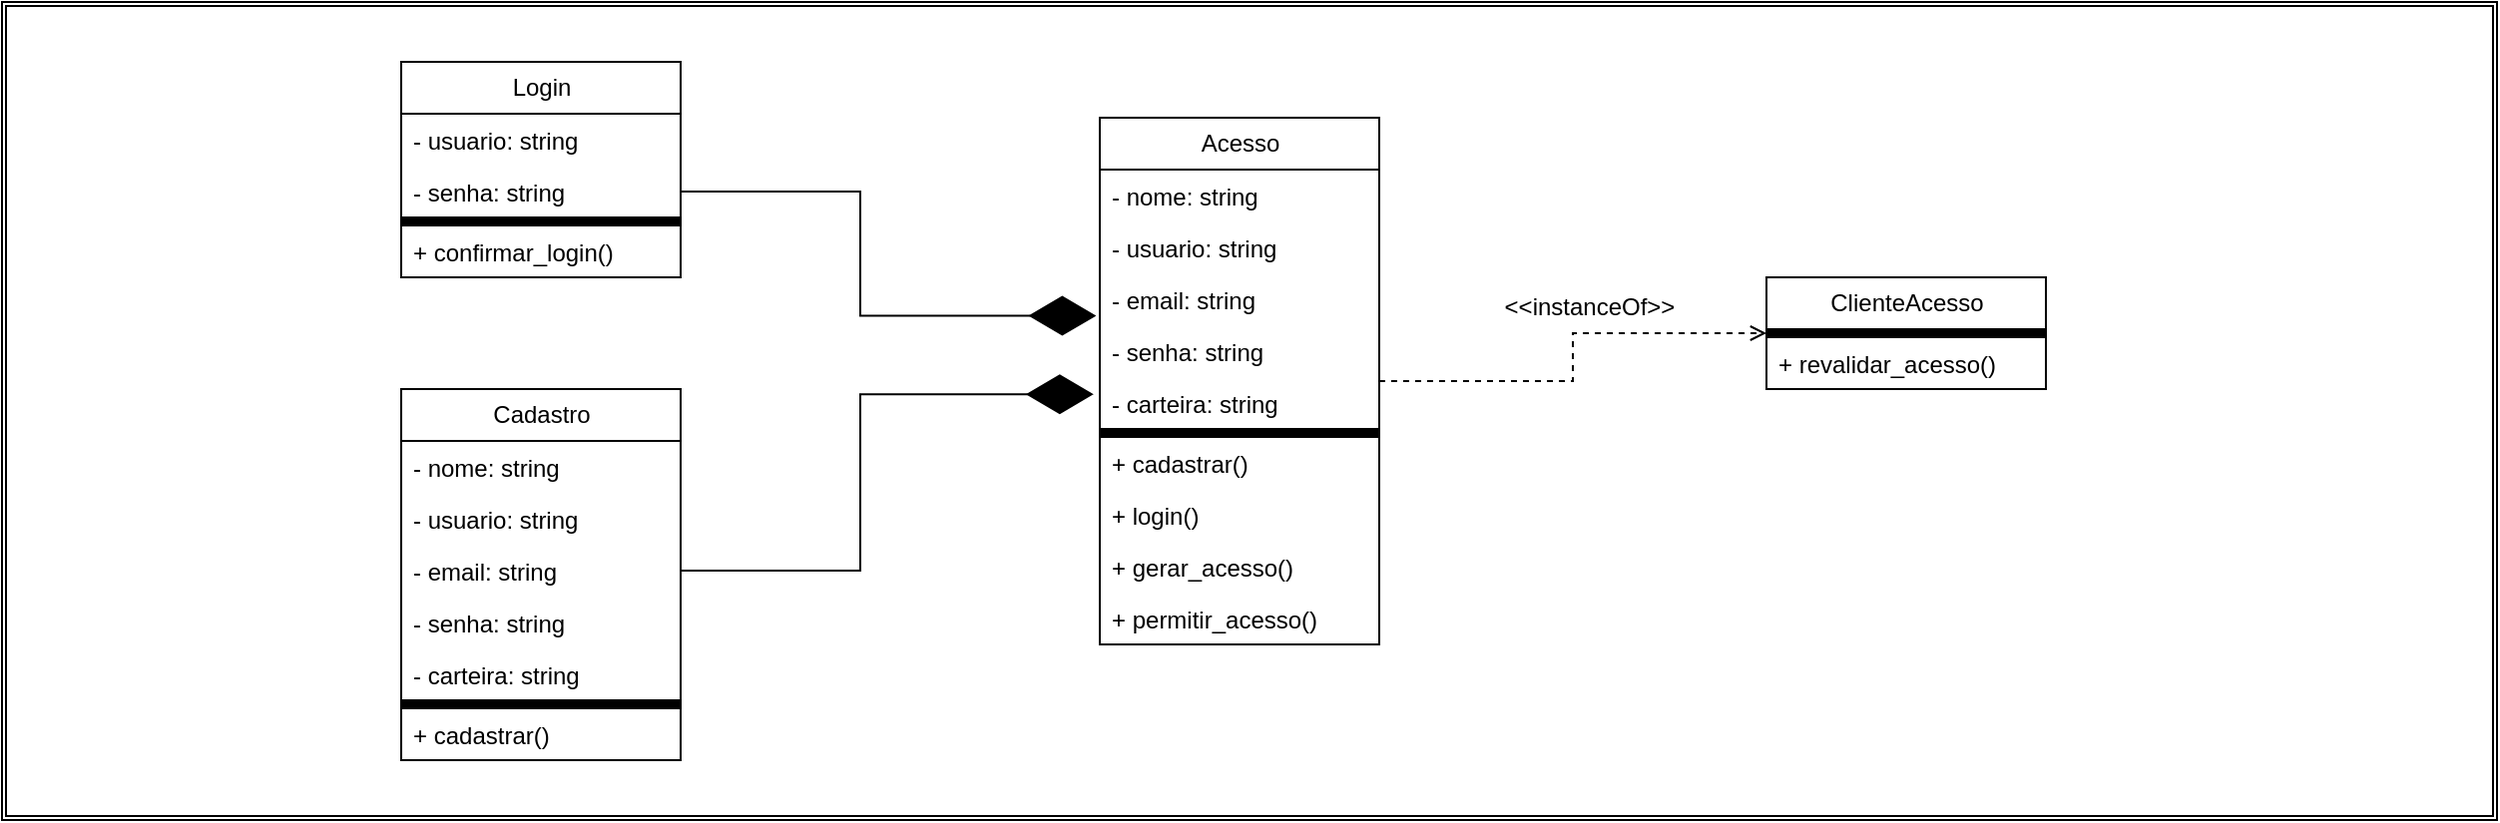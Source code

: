 <mxfile version="24.7.16">
  <diagram name="Página-1" id="YwYs4rhIm6MNsSESk0hL">
    <mxGraphModel dx="1687" dy="920" grid="1" gridSize="10" guides="1" tooltips="1" connect="1" arrows="1" fold="1" page="1" pageScale="1" pageWidth="6000" pageHeight="6000" math="0" shadow="0">
      <root>
        <mxCell id="0" />
        <mxCell id="1" parent="0" />
        <mxCell id="i-HOEOAXUNgDKbh-wKTa-481" value="" style="shape=ext;double=1;rounded=0;whiteSpace=wrap;html=1;" vertex="1" parent="1">
          <mxGeometry x="330" y="210" width="1250" height="410" as="geometry" />
        </mxCell>
        <mxCell id="i-HOEOAXUNgDKbh-wKTa-33" style="edgeStyle=orthogonalEdgeStyle;rounded=0;orthogonalLoop=1;jettySize=auto;html=1;entryX=0;entryY=0.5;entryDx=0;entryDy=0;dashed=1;endArrow=open;endFill=0;" edge="1" parent="1" source="i-HOEOAXUNgDKbh-wKTa-1" target="i-HOEOAXUNgDKbh-wKTa-22">
          <mxGeometry relative="1" as="geometry" />
        </mxCell>
        <mxCell id="i-HOEOAXUNgDKbh-wKTa-1" value="Acesso" style="swimlane;fontStyle=0;childLayout=stackLayout;horizontal=1;startSize=26;fillColor=none;horizontalStack=0;resizeParent=1;resizeParentMax=0;resizeLast=0;collapsible=1;marginBottom=0;html=1;strokeColor=default;swimlaneLine=1;" vertex="1" parent="1">
          <mxGeometry x="880" y="268" width="140" height="264" as="geometry" />
        </mxCell>
        <mxCell id="i-HOEOAXUNgDKbh-wKTa-2" value="- nome: string" style="text;strokeColor=none;fillColor=none;align=left;verticalAlign=top;spacingLeft=4;spacingRight=4;overflow=hidden;rotatable=0;points=[[0,0.5],[1,0.5]];portConstraint=eastwest;whiteSpace=wrap;html=1;" vertex="1" parent="i-HOEOAXUNgDKbh-wKTa-1">
          <mxGeometry y="26" width="140" height="26" as="geometry" />
        </mxCell>
        <mxCell id="i-HOEOAXUNgDKbh-wKTa-3" value="- usuario: string" style="text;strokeColor=none;fillColor=none;align=left;verticalAlign=top;spacingLeft=4;spacingRight=4;overflow=hidden;rotatable=0;points=[[0,0.5],[1,0.5]];portConstraint=eastwest;whiteSpace=wrap;html=1;" vertex="1" parent="i-HOEOAXUNgDKbh-wKTa-1">
          <mxGeometry y="52" width="140" height="26" as="geometry" />
        </mxCell>
        <mxCell id="i-HOEOAXUNgDKbh-wKTa-4" value="&lt;div&gt;- email: string&lt;/div&gt;" style="text;strokeColor=none;fillColor=none;align=left;verticalAlign=top;spacingLeft=4;spacingRight=4;overflow=hidden;rotatable=0;points=[[0,0.5],[1,0.5]];portConstraint=eastwest;whiteSpace=wrap;html=1;" vertex="1" parent="i-HOEOAXUNgDKbh-wKTa-1">
          <mxGeometry y="78" width="140" height="26" as="geometry" />
        </mxCell>
        <mxCell id="i-HOEOAXUNgDKbh-wKTa-10" value="&lt;div&gt;- senha: string&lt;/div&gt;" style="text;strokeColor=none;fillColor=none;align=left;verticalAlign=top;spacingLeft=4;spacingRight=4;overflow=hidden;rotatable=0;points=[[0,0.5],[1,0.5]];portConstraint=eastwest;whiteSpace=wrap;html=1;" vertex="1" parent="i-HOEOAXUNgDKbh-wKTa-1">
          <mxGeometry y="104" width="140" height="26" as="geometry" />
        </mxCell>
        <mxCell id="i-HOEOAXUNgDKbh-wKTa-9" value="- carteira: string" style="text;strokeColor=none;fillColor=none;align=left;verticalAlign=top;spacingLeft=4;spacingRight=4;overflow=hidden;rotatable=0;points=[[0,0.5],[1,0.5]];portConstraint=eastwest;whiteSpace=wrap;html=1;rounded=0;glass=0;shadow=0;perimeterSpacing=0;container=0;flipH=0;flipV=1;" vertex="1" parent="i-HOEOAXUNgDKbh-wKTa-1">
          <mxGeometry y="130" width="140" height="26" as="geometry" />
        </mxCell>
        <mxCell id="i-HOEOAXUNgDKbh-wKTa-14" style="text;strokeColor=default;fillColor=#000000;align=left;verticalAlign=top;spacingLeft=4;spacingRight=4;overflow=hidden;rotatable=0;points=[[0,0.5],[1,0.5]];portConstraint=eastwest;whiteSpace=wrap;html=1;shadow=0;rounded=0;glass=0;fillStyle=solid;gradientColor=default;gradientDirection=radial;" vertex="1" parent="i-HOEOAXUNgDKbh-wKTa-1">
          <mxGeometry y="156" width="140" height="4" as="geometry" />
        </mxCell>
        <mxCell id="i-HOEOAXUNgDKbh-wKTa-13" value="+ cadastrar()" style="text;strokeColor=none;fillColor=none;align=left;verticalAlign=top;spacingLeft=4;spacingRight=4;overflow=hidden;rotatable=0;points=[[0,0.5],[1,0.5]];portConstraint=eastwest;whiteSpace=wrap;html=1;" vertex="1" parent="i-HOEOAXUNgDKbh-wKTa-1">
          <mxGeometry y="160" width="140" height="26" as="geometry" />
        </mxCell>
        <mxCell id="i-HOEOAXUNgDKbh-wKTa-18" value="+ login()" style="text;strokeColor=none;fillColor=none;align=left;verticalAlign=top;spacingLeft=4;spacingRight=4;overflow=hidden;rotatable=0;points=[[0,0.5],[1,0.5]];portConstraint=eastwest;whiteSpace=wrap;html=1;" vertex="1" parent="i-HOEOAXUNgDKbh-wKTa-1">
          <mxGeometry y="186" width="140" height="26" as="geometry" />
        </mxCell>
        <mxCell id="i-HOEOAXUNgDKbh-wKTa-20" value="+ gerar_acesso()" style="text;strokeColor=none;fillColor=none;align=left;verticalAlign=top;spacingLeft=4;spacingRight=4;overflow=hidden;rotatable=0;points=[[0,0.5],[1,0.5]];portConstraint=eastwest;whiteSpace=wrap;html=1;" vertex="1" parent="i-HOEOAXUNgDKbh-wKTa-1">
          <mxGeometry y="212" width="140" height="26" as="geometry" />
        </mxCell>
        <mxCell id="i-HOEOAXUNgDKbh-wKTa-21" value="+ permitir_acesso()" style="text;strokeColor=none;fillColor=none;align=left;verticalAlign=top;spacingLeft=4;spacingRight=4;overflow=hidden;rotatable=0;points=[[0,0.5],[1,0.5]];portConstraint=eastwest;whiteSpace=wrap;html=1;" vertex="1" parent="i-HOEOAXUNgDKbh-wKTa-1">
          <mxGeometry y="238" width="140" height="26" as="geometry" />
        </mxCell>
        <mxCell id="i-HOEOAXUNgDKbh-wKTa-22" value="ClienteAcesso" style="swimlane;fontStyle=0;childLayout=stackLayout;horizontal=1;startSize=26;fillColor=none;horizontalStack=0;resizeParent=1;resizeParentMax=0;resizeLast=0;collapsible=1;marginBottom=0;html=1;strokeColor=default;swimlaneLine=1;" vertex="1" parent="1">
          <mxGeometry x="1214" y="348" width="140" height="56" as="geometry" />
        </mxCell>
        <mxCell id="i-HOEOAXUNgDKbh-wKTa-28" style="text;strokeColor=default;fillColor=#000000;align=left;verticalAlign=top;spacingLeft=4;spacingRight=4;overflow=hidden;rotatable=0;points=[[0,0.5],[1,0.5]];portConstraint=eastwest;whiteSpace=wrap;html=1;shadow=0;rounded=0;glass=0;fillStyle=solid;gradientColor=default;gradientDirection=radial;" vertex="1" parent="i-HOEOAXUNgDKbh-wKTa-22">
          <mxGeometry y="26" width="140" height="4" as="geometry" />
        </mxCell>
        <mxCell id="i-HOEOAXUNgDKbh-wKTa-32" value="+ revalidar_acesso()" style="text;strokeColor=none;fillColor=none;align=left;verticalAlign=top;spacingLeft=4;spacingRight=4;overflow=hidden;rotatable=0;points=[[0,0.5],[1,0.5]];portConstraint=eastwest;whiteSpace=wrap;html=1;" vertex="1" parent="i-HOEOAXUNgDKbh-wKTa-22">
          <mxGeometry y="30" width="140" height="26" as="geometry" />
        </mxCell>
        <mxCell id="i-HOEOAXUNgDKbh-wKTa-34" value="&amp;lt;&amp;lt;instanceOf&amp;gt;&amp;gt;" style="text;html=1;align=center;verticalAlign=middle;resizable=0;points=[];autosize=1;strokeColor=none;fillColor=none;" vertex="1" parent="1">
          <mxGeometry x="1070" y="348" width="110" height="30" as="geometry" />
        </mxCell>
        <mxCell id="i-HOEOAXUNgDKbh-wKTa-457" value="Login" style="swimlane;fontStyle=0;childLayout=stackLayout;horizontal=1;startSize=26;fillColor=none;horizontalStack=0;resizeParent=1;resizeParentMax=0;resizeLast=0;collapsible=1;marginBottom=0;html=1;strokeColor=default;swimlaneLine=1;" vertex="1" parent="1">
          <mxGeometry x="530" y="240" width="140" height="108" as="geometry" />
        </mxCell>
        <mxCell id="i-HOEOAXUNgDKbh-wKTa-459" value="- usuario: string" style="text;strokeColor=none;fillColor=none;align=left;verticalAlign=top;spacingLeft=4;spacingRight=4;overflow=hidden;rotatable=0;points=[[0,0.5],[1,0.5]];portConstraint=eastwest;whiteSpace=wrap;html=1;" vertex="1" parent="i-HOEOAXUNgDKbh-wKTa-457">
          <mxGeometry y="26" width="140" height="26" as="geometry" />
        </mxCell>
        <mxCell id="i-HOEOAXUNgDKbh-wKTa-461" value="&lt;div&gt;- senha: string&lt;/div&gt;" style="text;strokeColor=none;fillColor=none;align=left;verticalAlign=top;spacingLeft=4;spacingRight=4;overflow=hidden;rotatable=0;points=[[0,0.5],[1,0.5]];portConstraint=eastwest;whiteSpace=wrap;html=1;" vertex="1" parent="i-HOEOAXUNgDKbh-wKTa-457">
          <mxGeometry y="52" width="140" height="26" as="geometry" />
        </mxCell>
        <mxCell id="i-HOEOAXUNgDKbh-wKTa-463" style="text;strokeColor=default;fillColor=#000000;align=left;verticalAlign=top;spacingLeft=4;spacingRight=4;overflow=hidden;rotatable=0;points=[[0,0.5],[1,0.5]];portConstraint=eastwest;whiteSpace=wrap;html=1;shadow=0;rounded=0;glass=0;fillStyle=solid;gradientColor=default;gradientDirection=radial;" vertex="1" parent="i-HOEOAXUNgDKbh-wKTa-457">
          <mxGeometry y="78" width="140" height="4" as="geometry" />
        </mxCell>
        <mxCell id="i-HOEOAXUNgDKbh-wKTa-465" value="+ confirmar_login()" style="text;strokeColor=none;fillColor=none;align=left;verticalAlign=top;spacingLeft=4;spacingRight=4;overflow=hidden;rotatable=0;points=[[0,0.5],[1,0.5]];portConstraint=eastwest;whiteSpace=wrap;html=1;" vertex="1" parent="i-HOEOAXUNgDKbh-wKTa-457">
          <mxGeometry y="82" width="140" height="26" as="geometry" />
        </mxCell>
        <mxCell id="i-HOEOAXUNgDKbh-wKTa-468" style="edgeStyle=orthogonalEdgeStyle;rounded=0;orthogonalLoop=1;jettySize=auto;html=1;exitX=1;exitY=0.5;exitDx=0;exitDy=0;entryX=-0.013;entryY=0.818;entryDx=0;entryDy=0;entryPerimeter=0;endArrow=diamondThin;endFill=1;strokeWidth=1;endSize=31;" edge="1" parent="1" source="i-HOEOAXUNgDKbh-wKTa-461" target="i-HOEOAXUNgDKbh-wKTa-4">
          <mxGeometry relative="1" as="geometry" />
        </mxCell>
        <mxCell id="i-HOEOAXUNgDKbh-wKTa-469" value="Cadastro" style="swimlane;fontStyle=0;childLayout=stackLayout;horizontal=1;startSize=26;fillColor=none;horizontalStack=0;resizeParent=1;resizeParentMax=0;resizeLast=0;collapsible=1;marginBottom=0;html=1;strokeColor=default;swimlaneLine=1;" vertex="1" parent="1">
          <mxGeometry x="530" y="404" width="140" height="186" as="geometry" />
        </mxCell>
        <mxCell id="i-HOEOAXUNgDKbh-wKTa-470" value="- nome: string" style="text;strokeColor=none;fillColor=none;align=left;verticalAlign=top;spacingLeft=4;spacingRight=4;overflow=hidden;rotatable=0;points=[[0,0.5],[1,0.5]];portConstraint=eastwest;whiteSpace=wrap;html=1;" vertex="1" parent="i-HOEOAXUNgDKbh-wKTa-469">
          <mxGeometry y="26" width="140" height="26" as="geometry" />
        </mxCell>
        <mxCell id="i-HOEOAXUNgDKbh-wKTa-471" value="- usuario: string" style="text;strokeColor=none;fillColor=none;align=left;verticalAlign=top;spacingLeft=4;spacingRight=4;overflow=hidden;rotatable=0;points=[[0,0.5],[1,0.5]];portConstraint=eastwest;whiteSpace=wrap;html=1;" vertex="1" parent="i-HOEOAXUNgDKbh-wKTa-469">
          <mxGeometry y="52" width="140" height="26" as="geometry" />
        </mxCell>
        <mxCell id="i-HOEOAXUNgDKbh-wKTa-472" value="&lt;div&gt;- email: string&lt;/div&gt;" style="text;strokeColor=none;fillColor=none;align=left;verticalAlign=top;spacingLeft=4;spacingRight=4;overflow=hidden;rotatable=0;points=[[0,0.5],[1,0.5]];portConstraint=eastwest;whiteSpace=wrap;html=1;" vertex="1" parent="i-HOEOAXUNgDKbh-wKTa-469">
          <mxGeometry y="78" width="140" height="26" as="geometry" />
        </mxCell>
        <mxCell id="i-HOEOAXUNgDKbh-wKTa-473" value="&lt;div&gt;- senha: string&lt;/div&gt;" style="text;strokeColor=none;fillColor=none;align=left;verticalAlign=top;spacingLeft=4;spacingRight=4;overflow=hidden;rotatable=0;points=[[0,0.5],[1,0.5]];portConstraint=eastwest;whiteSpace=wrap;html=1;" vertex="1" parent="i-HOEOAXUNgDKbh-wKTa-469">
          <mxGeometry y="104" width="140" height="26" as="geometry" />
        </mxCell>
        <mxCell id="i-HOEOAXUNgDKbh-wKTa-474" value="- carteira: string" style="text;strokeColor=none;fillColor=none;align=left;verticalAlign=top;spacingLeft=4;spacingRight=4;overflow=hidden;rotatable=0;points=[[0,0.5],[1,0.5]];portConstraint=eastwest;whiteSpace=wrap;html=1;rounded=0;glass=0;shadow=0;perimeterSpacing=0;container=0;flipH=0;flipV=1;" vertex="1" parent="i-HOEOAXUNgDKbh-wKTa-469">
          <mxGeometry y="130" width="140" height="26" as="geometry" />
        </mxCell>
        <mxCell id="i-HOEOAXUNgDKbh-wKTa-475" style="text;strokeColor=default;fillColor=#000000;align=left;verticalAlign=top;spacingLeft=4;spacingRight=4;overflow=hidden;rotatable=0;points=[[0,0.5],[1,0.5]];portConstraint=eastwest;whiteSpace=wrap;html=1;shadow=0;rounded=0;glass=0;fillStyle=solid;gradientColor=default;gradientDirection=radial;" vertex="1" parent="i-HOEOAXUNgDKbh-wKTa-469">
          <mxGeometry y="156" width="140" height="4" as="geometry" />
        </mxCell>
        <mxCell id="i-HOEOAXUNgDKbh-wKTa-476" value="+ cadastrar()" style="text;strokeColor=none;fillColor=none;align=left;verticalAlign=top;spacingLeft=4;spacingRight=4;overflow=hidden;rotatable=0;points=[[0,0.5],[1,0.5]];portConstraint=eastwest;whiteSpace=wrap;html=1;" vertex="1" parent="i-HOEOAXUNgDKbh-wKTa-469">
          <mxGeometry y="160" width="140" height="26" as="geometry" />
        </mxCell>
        <mxCell id="i-HOEOAXUNgDKbh-wKTa-480" style="edgeStyle=orthogonalEdgeStyle;rounded=0;orthogonalLoop=1;jettySize=auto;html=1;exitX=1;exitY=0.5;exitDx=0;exitDy=0;entryX=-0.022;entryY=0.67;entryDx=0;entryDy=0;entryPerimeter=0;endArrow=diamondThin;endFill=1;endSize=31;" edge="1" parent="1" source="i-HOEOAXUNgDKbh-wKTa-472" target="i-HOEOAXUNgDKbh-wKTa-9">
          <mxGeometry relative="1" as="geometry" />
        </mxCell>
      </root>
    </mxGraphModel>
  </diagram>
</mxfile>
